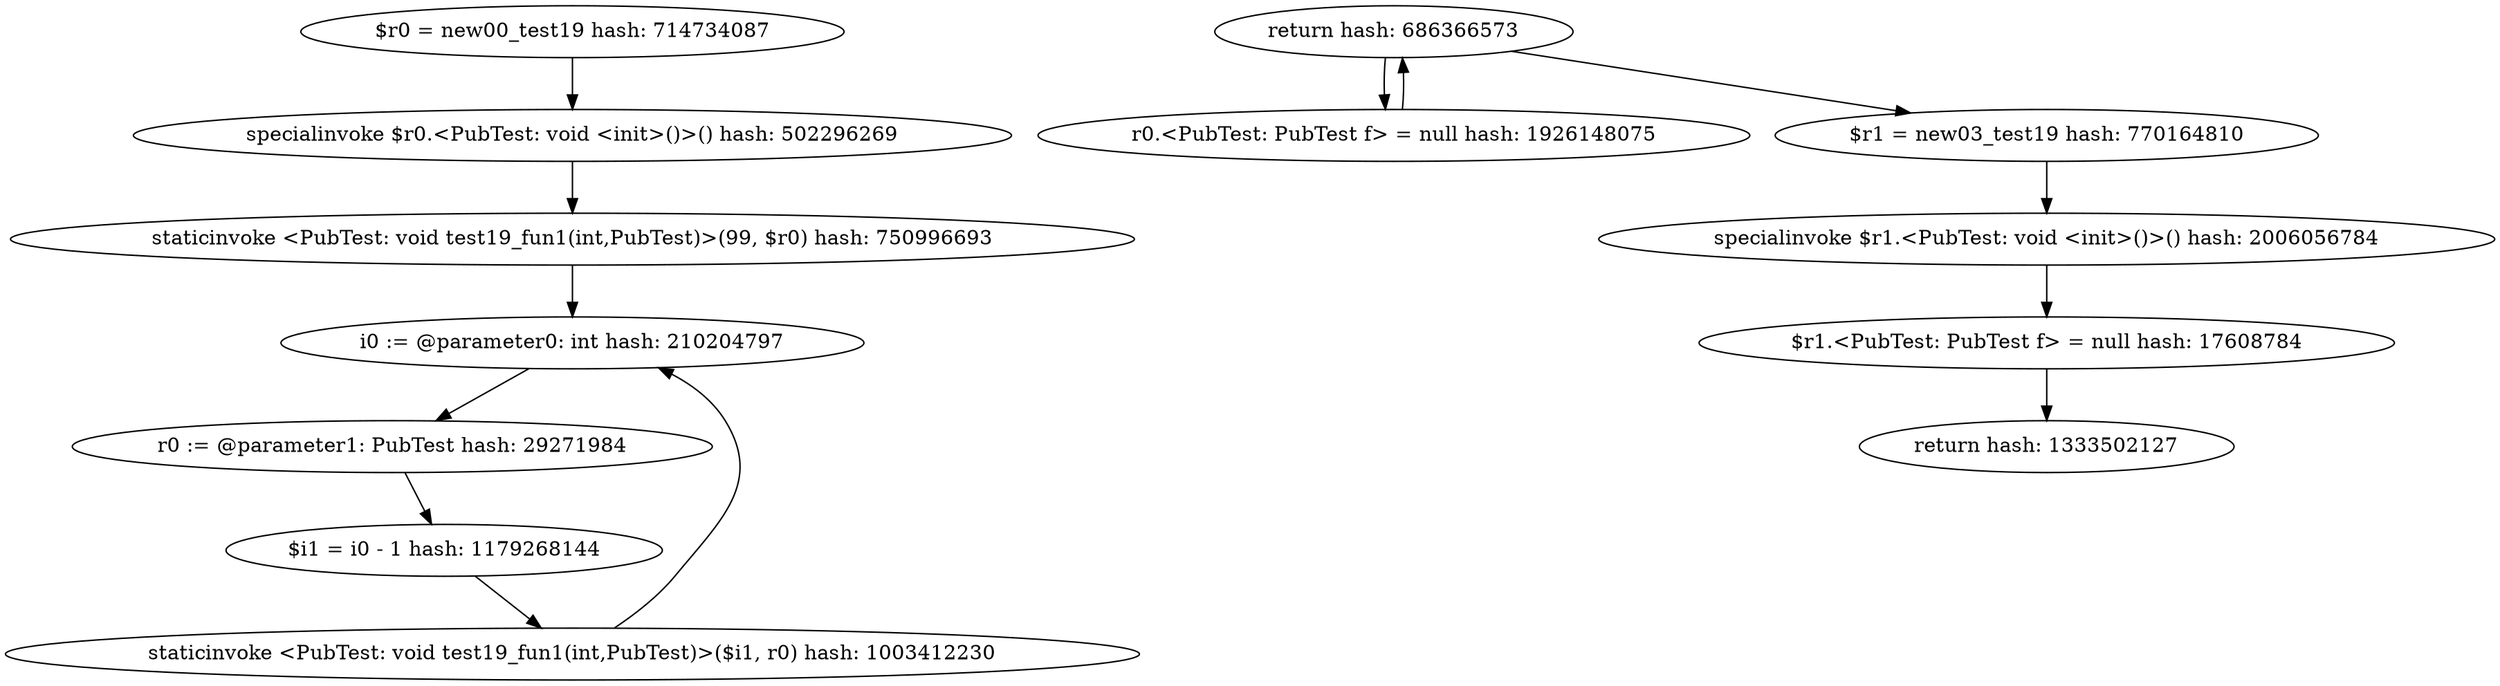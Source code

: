 digraph "./target1-pub/PubTest.test19.intra.debug" {
    "$r0 = new00_test19 hash: 714734087";
    "specialinvoke $r0.<PubTest: void <init>()>() hash: 502296269";
    "staticinvoke <PubTest: void test19_fun1(int,PubTest)>(99, $r0) hash: 750996693";
    "$r1 = new03_test19 hash: 770164810";
    "specialinvoke $r1.<PubTest: void <init>()>() hash: 2006056784";
    "$r1.<PubTest: PubTest f> = null hash: 17608784";
    "return hash: 1333502127";
    "i0 := @parameter0: int hash: 210204797";
    "r0 := @parameter1: PubTest hash: 29271984";
    "$i1 = i0 - 1 hash: 1179268144";
    "staticinvoke <PubTest: void test19_fun1(int,PubTest)>($i1, r0) hash: 1003412230";
    "r0.<PubTest: PubTest f> = null hash: 1926148075";
    "return hash: 686366573";
    "$r0 = new00_test19 hash: 714734087"->"specialinvoke $r0.<PubTest: void <init>()>() hash: 502296269";
    "specialinvoke $r0.<PubTest: void <init>()>() hash: 502296269"->"staticinvoke <PubTest: void test19_fun1(int,PubTest)>(99, $r0) hash: 750996693";
    "staticinvoke <PubTest: void test19_fun1(int,PubTest)>(99, $r0) hash: 750996693"->"i0 := @parameter0: int hash: 210204797";
    "$r1 = new03_test19 hash: 770164810"->"specialinvoke $r1.<PubTest: void <init>()>() hash: 2006056784";
    "specialinvoke $r1.<PubTest: void <init>()>() hash: 2006056784"->"$r1.<PubTest: PubTest f> = null hash: 17608784";
    "$r1.<PubTest: PubTest f> = null hash: 17608784"->"return hash: 1333502127";
    "i0 := @parameter0: int hash: 210204797"->"r0 := @parameter1: PubTest hash: 29271984";
    "r0 := @parameter1: PubTest hash: 29271984"->"$i1 = i0 - 1 hash: 1179268144";
    "$i1 = i0 - 1 hash: 1179268144"->"staticinvoke <PubTest: void test19_fun1(int,PubTest)>($i1, r0) hash: 1003412230";
    "staticinvoke <PubTest: void test19_fun1(int,PubTest)>($i1, r0) hash: 1003412230"->"i0 := @parameter0: int hash: 210204797";
    "r0.<PubTest: PubTest f> = null hash: 1926148075"->"return hash: 686366573";
    "return hash: 686366573"->"$r1 = new03_test19 hash: 770164810";
    "return hash: 686366573"->"r0.<PubTest: PubTest f> = null hash: 1926148075";
}
